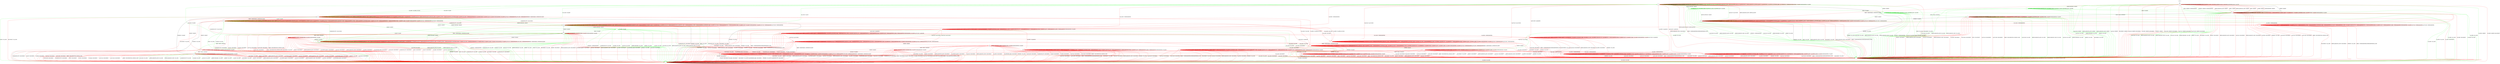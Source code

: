 digraph "" {
	graph ["Incoming time"=0.14563894271850586,
		"Outgoing time"=0.18647289276123047,
		Output="{'States': 36, 'Transitions': 837, 'Filename': '../results/ssh/OpenSSH-DropBear-msat-2.dot'}",
		Reference="{'States': 32, 'Transitions': 683, 'Filename': '../subjects/ssh/OpenSSH.dot'}",
		Solver=msat,
		Updated="{'States': 18, 'Transitions': 222, 'Filename': '../subjects/ssh/DropBear.dot'}",
		"f-measure"=0.15027624309392265,
		precision=0.3063063063063063,
		recall=0.09956076134699854
	];
	a -> a	[key=0,
		label="SERVICE_REQUEST_AUTH / SERVICE_ACCEPT"];
	a -> a	[key=1,
		label="CH_CLOSE / CH_NONE"];
	a -> a	[key=2,
		label="CH_REQUEST_PTY / CH_NONE"];
	a -> a	[key=3,
		label="CH_EOF / CH_NONE"];
	a -> a	[key=4,
		label="CH_DATA / CH_NONE"];
	a -> a	[key=5,
		color=green,
		label="UA_PK_NOK / NO_RESP"];
	a -> a	[key=6,
		color=green,
		label="SERVICE_REQUEST_CONN / SERVICE_ACCEPT"];
	a -> a	[key=7,
		color=green,
		label="UA_PK_OK / NO_RESP"];
	a -> a	[key=8,
		color=red,
		label="KEXINIT / UNIMPLEMENTED"];
	a -> a	[key=9,
		color=red,
		label="CH_WINDOW_ADJUST / CH_NONE"];
	a -> a	[key=10,
		color=red,
		label="DEBUG / NO_RESP"];
	a -> a	[key=11,
		color=red,
		label="CH_EXTENDED_DATA / CH_NONE"];
	a -> a	[key=12,
		color=red,
		label="KEX30 / UNIMPLEMENTED"];
	a -> a	[key=13,
		color=red,
		label="IGNORE / NO_RESP"];
	a -> a	[key=14,
		color=red,
		label="UNIMPLEMENTED / NO_RESP"];
	a -> c	[key=0,
		label="NEWKEYS / NO_CONN"];
	a -> c	[key=1,
		color=green,
		label="KEX30 / NO_CONN"];
	a -> c	[key=2,
		color=red,
		label="DISCONNECT / NO_CONN"];
	a -> c	[key=3,
		color=red,
		label="SERVICE_REQUEST_CONN / DISCONNECT"];
	a -> c	[key=4,
		color=red,
		label="REKEY / UNIMPLEMENTED|UNIMPLEMENTED|NO_CONN"];
	a -> d	[key=0,
		color=green,
		label="CH_OPEN / CH_OPEN_SUCCESS"];
	p	[color=green];
	a -> p	[key=0,
		color=green,
		label="KEXINIT_PROCEED / KEXINIT"];
	q	[color=green];
	a -> q	[key=0,
		color=green,
		label="KEXINIT / KEXINIT"];
	t	[color=red];
	a -> t	[key=0,
		color=red,
		label="UA_PK_OK / UA_SUCCESS"];
	a -> t	[key=1,
		color=red,
		label="UA_PW_OK / UA_SUCCESS"];
	u	[color=red];
	a -> u	[key=0,
		color=red,
		label="UA_PW_NOK / UA_FAILURE"];
	v	[color=red];
	a -> v	[key=0,
		color=red,
		label="UA_NONE / UA_FAILURE"];
	w	[color=red];
	a -> w	[key=0,
		color=red,
		label="UA_PK_NOK / UA_FAILURE"];
	x	[color=red];
	a -> x	[key=0,
		color=red,
		label="CH_OPEN / UNIMPLEMENTED"];
	b -> b	[key=0,
		label="CH_CLOSE / CH_NONE"];
	b -> b	[key=1,
		label="CH_REQUEST_PTY / CH_NONE"];
	b -> b	[key=2,
		label="CH_EOF / CH_NONE"];
	b -> b	[key=3,
		label="CH_DATA / CH_NONE"];
	b -> b	[key=4,
		color=red,
		label="CH_WINDOW_ADJUST / CH_NONE"];
	b -> b	[key=5,
		color=red,
		label="CH_EXTENDED_DATA / CH_NONE"];
	b -> c	[key=0,
		color=green,
		label="UA_PK_NOK / KEXINIT"];
	b -> c	[key=1,
		color=green,
		label="SERVICE_REQUEST_AUTH / KEXINIT"];
	b -> c	[key=2,
		color=green,
		label="SERVICE_REQUEST_CONN / KEXINIT"];
	b -> c	[key=3,
		color=green,
		label="UA_PK_OK / KEXINIT"];
	b -> c	[key=4,
		color=red,
		label="DISCONNECT / KEXINIT"];
	b -> c	[key=5,
		color=red,
		label="UA_PK_OK / KEXINIT+DISCONNECT"];
	b -> c	[key=6,
		color=red,
		label="UA_NONE / KEXINIT+DISCONNECT"];
	b -> c	[key=7,
		color=red,
		label="NEWKEYS / KEXINIT"];
	b -> c	[key=8,
		color=red,
		label="UA_PK_NOK / KEXINIT+DISCONNECT"];
	b -> c	[key=9,
		color=red,
		label="UA_PW_OK / KEXINIT+DISCONNECT"];
	b -> c	[key=10,
		color=red,
		label="UA_PW_NOK / KEXINIT+DISCONNECT"];
	b -> i	[key=0,
		color=green,
		label="CH_OPEN / KEXINIT"];
	b -> i	[key=1,
		color=red,
		label="CH_OPEN / KEXINIT+DISCONNECT"];
	b -> k	[key=0,
		label="KEXINIT / KEXINIT"];
	b -> k	[key=1,
		color=green,
		label="KEX30 / KEXINIT+UNIMPLEMENTED"];
	b -> k	[key=2,
		color=green,
		label="NEWKEYS / KEXINIT+UNIMPLEMENTED"];
	b -> k	[key=3,
		color=red,
		label="SERVICE_REQUEST_AUTH / KEXINIT"];
	b -> k	[key=4,
		color=red,
		label="DEBUG / KEXINIT"];
	b -> k	[key=5,
		color=red,
		label="SERVICE_REQUEST_CONN / KEXINIT"];
	b -> k	[key=6,
		color=red,
		label="KEX30 / KEXINIT"];
	b -> k	[key=7,
		color=red,
		label="IGNORE / KEXINIT"];
	b -> k	[key=8,
		color=red,
		label="UNIMPLEMENTED / KEXINIT"];
	b -> n	[key=0,
		color=red,
		label="REKEY / KEXINIT|KEX31+NEWKEYS|NO_RESP"];
	o	[color=green];
	b -> o	[key=0,
		color=green,
		label="KEXINIT_PROCEED / KEXINIT"];
	c -> c	[key=0,
		label="KEXINIT / NO_CONN"];
	c -> c	[key=1,
		label="SERVICE_REQUEST_AUTH / NO_CONN"];
	c -> c	[key=2,
		label="UA_PK_OK / NO_CONN"];
	c -> c	[key=3,
		label="SERVICE_REQUEST_CONN / NO_CONN"];
	c -> c	[key=4,
		label="NEWKEYS / NO_CONN"];
	c -> c	[key=5,
		label="UA_PK_NOK / NO_CONN"];
	c -> c	[key=6,
		label="CH_CLOSE / CH_NONE"];
	c -> c	[key=7,
		label="CH_REQUEST_PTY / CH_NONE"];
	c -> c	[key=8,
		label="KEX30 / NO_CONN"];
	c -> c	[key=9,
		label="CH_EOF / CH_NONE"];
	c -> c	[key=10,
		label="CH_DATA / CH_NONE"];
	c -> c	[key=11,
		color=green,
		label="KEXINIT_PROCEED / NO_CONN"];
	c -> c	[key=12,
		color=red,
		label="DISCONNECT / NO_CONN"];
	c -> c	[key=13,
		color=red,
		label="CH_WINDOW_ADJUST / CH_NONE"];
	c -> c	[key=14,
		color=red,
		label="DEBUG / NO_CONN"];
	c -> c	[key=15,
		color=red,
		label="UA_NONE / NO_CONN"];
	c -> c	[key=16,
		color=red,
		label="CH_EXTENDED_DATA / CH_NONE"];
	c -> c	[key=17,
		color=red,
		label="IGNORE / NO_CONN"];
	c -> c	[key=18,
		color=red,
		label="UNIMPLEMENTED / NO_CONN"];
	c -> c	[key=19,
		color=red,
		label="UA_PW_OK / NO_CONN"];
	c -> c	[key=20,
		color=red,
		label="UA_PW_NOK / NO_CONN"];
	c -> c	[key=21,
		color=red,
		label="REKEY / NO_CONN|NO_CONN|NO_CONN"];
	c -> i	[key=0,
		label="CH_OPEN / NO_CONN"];
	d -> a	[key=0,
		color=green,
		label="CH_CLOSE / CH_EOF"];
	d -> d	[key=0,
		label="CH_OPEN / CH_MAX"];
	d -> d	[key=1,
		label="CH_DATA / NO_RESP"];
	d -> d	[key=2,
		color=green,
		label="UA_PK_NOK / NO_RESP"];
	d -> d	[key=3,
		color=green,
		label="SERVICE_REQUEST_AUTH / SERVICE_ACCEPT"];
	d -> d	[key=4,
		color=green,
		label="SERVICE_REQUEST_CONN / SERVICE_ACCEPT"];
	d -> d	[key=5,
		color=green,
		label="UA_PK_OK / NO_RESP"];
	d -> d	[key=6,
		color=red,
		label="SERVICE_REQUEST_AUTH / NO_RESP"];
	d -> d	[key=7,
		color=red,
		label="CH_WINDOW_ADJUST / NO_RESP"];
	d -> d	[key=8,
		color=red,
		label="DEBUG / NO_RESP"];
	d -> d	[key=9,
		color=red,
		label="UA_PK_OK / UNIMPLEMENTED"];
	d -> d	[key=10,
		color=red,
		label="SERVICE_REQUEST_CONN / NO_RESP"];
	d -> d	[key=11,
		color=red,
		label="UA_NONE / UNIMPLEMENTED"];
	d -> d	[key=12,
		color=red,
		label="CH_EXTENDED_DATA / NO_RESP"];
	d -> d	[key=13,
		color=red,
		label="UA_PK_NOK / UNIMPLEMENTED"];
	d -> d	[key=14,
		color=red,
		label="KEX30 / NO_RESP"];
	d -> d	[key=15,
		color=red,
		label="IGNORE / NO_RESP"];
	d -> d	[key=16,
		color=red,
		label="CH_EOF / NO_RESP"];
	d -> d	[key=17,
		color=red,
		label="UNIMPLEMENTED / NO_RESP"];
	d -> d	[key=18,
		color=red,
		label="UA_PW_OK / UNIMPLEMENTED"];
	d -> d	[key=19,
		color=red,
		label="UA_PW_NOK / UNIMPLEMENTED"];
	d -> d	[key=20,
		color=red,
		label="REKEY / KEXINIT|KEX31+NEWKEYS|NO_RESP"];
	d -> f	[key=0,
		color=green,
		label="CH_EOF / CH_EOF"];
	d -> i	[key=0,
		label="NEWKEYS / NO_CONN"];
	d -> i	[key=1,
		color=green,
		label="KEX30 / NO_CONN"];
	d -> i	[key=2,
		color=red,
		label="DISCONNECT / NO_CONN"];
	d -> j	[key=0,
		color=green,
		label="KEXINIT / KEXINIT"];
	d -> l	[key=0,
		color=red,
		label="CH_REQUEST_PTY / CH_SUCCESS"];
	d -> m	[key=0,
		color=green,
		label="CH_REQUEST_PTY / CH_SUCCESS"];
	r	[color=green];
	d -> r	[key=0,
		color=green,
		label="KEXINIT_PROCEED / KEXINIT"];
	z	[color=red];
	d -> z	[key=0,
		color=red,
		label="CH_CLOSE / CH_CLOSE"];
	ff	[color=red];
	d -> ff	[key=0,
		color=red,
		label="KEXINIT / KEXINIT"];
	e -> c	[key=0,
		color=green,
		label="UA_PK_NOK / NO_CONN"];
	e -> c	[key=1,
		color=green,
		label="SERVICE_REQUEST_AUTH / NO_CONN"];
	e -> c	[key=2,
		color=green,
		label="SERVICE_REQUEST_CONN / NO_CONN"];
	e -> c	[key=3,
		color=green,
		label="UA_PK_OK / NO_CONN"];
	e -> c	[key=4,
		color=green,
		label="KEXINIT_PROCEED / NO_CONN"];
	e -> c	[key=5,
		color=green,
		label="KEXINIT / NO_CONN"];
	e -> c	[key=6,
		color=red,
		label="DISCONNECT / NO_CONN"];
	e -> c	[key=7,
		color=red,
		label="KEXINIT / DISCONNECT"];
	e -> c	[key=8,
		color=red,
		label="SERVICE_REQUEST_AUTH / DISCONNECT"];
	e -> c	[key=9,
		color=red,
		label="UA_PK_OK / DISCONNECT"];
	e -> c	[key=10,
		color=red,
		label="SERVICE_REQUEST_CONN / DISCONNECT"];
	e -> c	[key=11,
		color=red,
		label="UA_NONE / DISCONNECT"];
	e -> c	[key=12,
		color=red,
		label="UA_PK_NOK / DISCONNECT"];
	e -> c	[key=13,
		color=red,
		label="KEX30 / DISCONNECT"];
	e -> c	[key=14,
		color=red,
		label="UA_PW_OK / DISCONNECT"];
	e -> c	[key=15,
		color=red,
		label="UA_PW_NOK / DISCONNECT"];
	e -> c	[key=16,
		color=red,
		label="REKEY / DISCONNECT|NO_CONN|NO_CONN"];
	e -> e	[key=0,
		label="CH_CLOSE / CH_NONE"];
	e -> e	[key=1,
		label="CH_REQUEST_PTY / CH_NONE"];
	e -> e	[key=2,
		label="CH_EOF / CH_NONE"];
	e -> e	[key=3,
		label="CH_DATA / CH_NONE"];
	e -> e	[key=4,
		color=green,
		label="KEX30 / UNIMPLEMENTED"];
	e -> e	[key=5,
		color=red,
		label="CH_WINDOW_ADJUST / CH_NONE"];
	e -> e	[key=6,
		color=red,
		label="DEBUG / NO_RESP"];
	e -> e	[key=7,
		color=red,
		label="CH_EXTENDED_DATA / CH_NONE"];
	e -> e	[key=8,
		color=red,
		label="IGNORE / NO_RESP"];
	e -> e	[key=9,
		color=red,
		label="UNIMPLEMENTED / NO_RESP"];
	e -> i	[key=0,
		color=green,
		label="CH_OPEN / NO_CONN"];
	e -> i	[key=1,
		color=red,
		label="CH_OPEN / DISCONNECT"];
	e -> n	[key=0,
		label="NEWKEYS / NO_RESP"];
	f -> a	[key=0,
		color=green,
		label="CH_CLOSE / NO_RESP"];
	f -> d	[key=0,
		color=red,
		label="REKEY / KEXINIT|KEX31+NEWKEYS|NO_RESP"];
	f -> f	[key=0,
		label="CH_OPEN / CH_MAX"];
	f -> f	[key=1,
		label="CH_EOF / NO_RESP"];
	f -> f	[key=2,
		color=green,
		label="UA_PK_NOK / NO_RESP"];
	f -> f	[key=3,
		color=green,
		label="SERVICE_REQUEST_AUTH / SERVICE_ACCEPT"];
	f -> f	[key=4,
		color=green,
		label="SERVICE_REQUEST_CONN / SERVICE_ACCEPT"];
	f -> f	[key=5,
		color=green,
		label="UA_PK_OK / NO_RESP"];
	f -> f	[key=6,
		color=red,
		label="SERVICE_REQUEST_AUTH / UNIMPLEMENTED"];
	f -> f	[key=7,
		color=red,
		label="CH_WINDOW_ADJUST / NO_RESP"];
	f -> f	[key=8,
		color=red,
		label="DEBUG / NO_RESP"];
	f -> f	[key=9,
		color=red,
		label="UA_PK_OK / UNIMPLEMENTED"];
	f -> f	[key=10,
		color=red,
		label="SERVICE_REQUEST_CONN / UNIMPLEMENTED"];
	f -> f	[key=11,
		color=red,
		label="UA_NONE / UNIMPLEMENTED"];
	f -> f	[key=12,
		color=red,
		label="CH_EXTENDED_DATA / NO_RESP"];
	f -> f	[key=13,
		color=red,
		label="UA_PK_NOK / UNIMPLEMENTED"];
	f -> f	[key=14,
		color=red,
		label="KEX30 / UNIMPLEMENTED"];
	f -> f	[key=15,
		color=red,
		label="IGNORE / NO_RESP"];
	f -> f	[key=16,
		color=red,
		label="CH_DATA / NO_RESP"];
	f -> f	[key=17,
		color=red,
		label="UNIMPLEMENTED / NO_RESP"];
	f -> f	[key=18,
		color=red,
		label="UA_PW_OK / UNIMPLEMENTED"];
	f -> f	[key=19,
		color=red,
		label="UA_PW_NOK / UNIMPLEMENTED"];
	f -> i	[key=0,
		label="NEWKEYS / NO_CONN"];
	f -> i	[key=1,
		color=green,
		label="KEX30 / NO_CONN"];
	f -> i	[key=2,
		color=green,
		label="CH_DATA / NO_CONN"];
	f -> i	[key=3,
		color=red,
		label="DISCONNECT / NO_CONN"];
	f -> j	[key=0,
		color=green,
		label="KEXINIT / KEXINIT"];
	f -> l	[key=0,
		color=green,
		label="CH_REQUEST_PTY / CH_SUCCESS"];
	f -> m	[key=0,
		color=red,
		label="CH_REQUEST_PTY / CH_SUCCESS"];
	f -> r	[key=0,
		color=green,
		label="KEXINIT_PROCEED / KEXINIT"];
	f -> t	[key=0,
		color=red,
		label="CH_CLOSE / CH_CLOSE"];
	f -> ff	[key=0,
		color=red,
		label="KEXINIT / KEXINIT"];
	g -> c	[key=0,
		color=green,
		label="CH_CLOSE / NO_CONN"];
	g -> c	[key=1,
		color=red,
		label="CH_CLOSE / DISCONNECT"];
	g -> d	[key=0,
		label="NEWKEYS / NO_RESP"];
	g -> g	[key=0,
		label="CH_OPEN / CH_MAX"];
	g -> g	[key=1,
		color=green,
		label="KEX30 / UNIMPLEMENTED"];
	g -> g	[key=2,
		color=red,
		label="DEBUG / NO_RESP"];
	g -> g	[key=3,
		color=red,
		label="IGNORE / NO_RESP"];
	g -> g	[key=4,
		color=red,
		label="UNIMPLEMENTED / NO_RESP"];
	g -> i	[key=0,
		color=green,
		label="UA_PK_NOK / NO_CONN"];
	g -> i	[key=1,
		color=green,
		label="SERVICE_REQUEST_AUTH / NO_CONN"];
	g -> i	[key=2,
		color=green,
		label="SERVICE_REQUEST_CONN / NO_CONN"];
	g -> i	[key=3,
		color=green,
		label="CH_REQUEST_PTY / NO_CONN"];
	g -> i	[key=4,
		color=green,
		label="CH_DATA / NO_CONN"];
	g -> i	[key=5,
		color=green,
		label="UA_PK_OK / NO_CONN"];
	g -> i	[key=6,
		color=green,
		label="KEXINIT_PROCEED / NO_CONN"];
	g -> i	[key=7,
		color=green,
		label="KEXINIT / NO_CONN"];
	g -> i	[key=8,
		color=green,
		label="CH_EOF / NO_CONN"];
	g -> i	[key=9,
		color=red,
		label="DISCONNECT / NO_CONN"];
	g -> i	[key=10,
		color=red,
		label="KEXINIT / DISCONNECT"];
	g -> i	[key=11,
		color=red,
		label="SERVICE_REQUEST_AUTH / DISCONNECT"];
	g -> i	[key=12,
		color=red,
		label="CH_WINDOW_ADJUST / DISCONNECT"];
	g -> i	[key=13,
		color=red,
		label="UA_PK_OK / DISCONNECT"];
	g -> i	[key=14,
		color=red,
		label="SERVICE_REQUEST_CONN / DISCONNECT"];
	g -> i	[key=15,
		color=red,
		label="UA_NONE / DISCONNECT"];
	g -> i	[key=16,
		color=red,
		label="CH_EXTENDED_DATA / DISCONNECT"];
	g -> i	[key=17,
		color=red,
		label="UA_PK_NOK / DISCONNECT"];
	g -> i	[key=18,
		color=red,
		label="CH_REQUEST_PTY / DISCONNECT"];
	g -> i	[key=19,
		color=red,
		label="KEX30 / DISCONNECT"];
	g -> i	[key=20,
		color=red,
		label="CH_EOF / DISCONNECT"];
	g -> i	[key=21,
		color=red,
		label="CH_DATA / DISCONNECT"];
	g -> i	[key=22,
		color=red,
		label="UA_PW_OK / DISCONNECT"];
	g -> i	[key=23,
		color=red,
		label="UA_PW_NOK / DISCONNECT"];
	g -> i	[key=24,
		color=red,
		label="REKEY / DISCONNECT|NO_CONN|NO_CONN"];
	h -> b	[key=0];
	i -> c	[key=0,
		label="CH_CLOSE / NO_CONN"];
	i -> i	[key=0,
		label="KEXINIT / NO_CONN"];
	i -> i	[key=1,
		label="SERVICE_REQUEST_AUTH / NO_CONN"];
	i -> i	[key=2,
		label="UA_PK_OK / NO_CONN"];
	i -> i	[key=3,
		label="SERVICE_REQUEST_CONN / NO_CONN"];
	i -> i	[key=4,
		label="NEWKEYS / NO_CONN"];
	i -> i	[key=5,
		label="UA_PK_NOK / NO_CONN"];
	i -> i	[key=6,
		label="CH_OPEN / CH_MAX"];
	i -> i	[key=7,
		label="CH_REQUEST_PTY / NO_CONN"];
	i -> i	[key=8,
		label="KEX30 / NO_CONN"];
	i -> i	[key=9,
		label="CH_EOF / NO_CONN"];
	i -> i	[key=10,
		label="CH_DATA / NO_CONN"];
	i -> i	[key=11,
		color=green,
		label="KEXINIT_PROCEED / NO_CONN"];
	i -> i	[key=12,
		color=red,
		label="DISCONNECT / NO_CONN"];
	i -> i	[key=13,
		color=red,
		label="CH_WINDOW_ADJUST / NO_CONN"];
	i -> i	[key=14,
		color=red,
		label="DEBUG / NO_CONN"];
	i -> i	[key=15,
		color=red,
		label="UA_NONE / NO_CONN"];
	i -> i	[key=16,
		color=red,
		label="CH_EXTENDED_DATA / NO_CONN"];
	i -> i	[key=17,
		color=red,
		label="IGNORE / NO_CONN"];
	i -> i	[key=18,
		color=red,
		label="UNIMPLEMENTED / NO_CONN"];
	i -> i	[key=19,
		color=red,
		label="UA_PW_OK / NO_CONN"];
	i -> i	[key=20,
		color=red,
		label="UA_PW_NOK / NO_CONN"];
	i -> i	[key=21,
		color=red,
		label="REKEY / NO_CONN|NO_CONN|NO_CONN"];
	j -> c	[key=0,
		color=green,
		label="CH_CLOSE / NO_CONN"];
	j -> c	[key=1,
		color=red,
		label="CH_CLOSE / DISCONNECT"];
	j -> g	[key=0,
		color=green,
		label="KEX30 / KEX31+NEWKEYS"];
	j -> i	[key=0,
		color=green,
		label="UA_PK_NOK / NO_CONN"];
	j -> i	[key=1,
		color=green,
		label="SERVICE_REQUEST_AUTH / NO_CONN"];
	j -> i	[key=2,
		color=green,
		label="SERVICE_REQUEST_CONN / NO_CONN"];
	j -> i	[key=3,
		color=green,
		label="NEWKEYS / UNIMPLEMENTED"];
	j -> i	[key=4,
		color=green,
		label="CH_REQUEST_PTY / NO_CONN"];
	j -> i	[key=5,
		color=green,
		label="CH_DATA / NO_CONN"];
	j -> i	[key=6,
		color=green,
		label="UA_PK_OK / NO_CONN"];
	j -> i	[key=7,
		color=green,
		label="KEXINIT_PROCEED / NO_CONN"];
	j -> i	[key=8,
		color=green,
		label="KEXINIT / NO_CONN"];
	j -> i	[key=9,
		color=green,
		label="CH_EOF / NO_CONN"];
	j -> i	[key=10,
		color=red,
		label="DISCONNECT / NO_CONN"];
	j -> i	[key=11,
		color=red,
		label="KEXINIT / DISCONNECT"];
	j -> i	[key=12,
		color=red,
		label="SERVICE_REQUEST_AUTH / DISCONNECT"];
	j -> i	[key=13,
		color=red,
		label="CH_WINDOW_ADJUST / DISCONNECT"];
	j -> i	[key=14,
		color=red,
		label="UA_PK_OK / DISCONNECT"];
	j -> i	[key=15,
		color=red,
		label="SERVICE_REQUEST_CONN / DISCONNECT"];
	j -> i	[key=16,
		color=red,
		label="UA_NONE / DISCONNECT"];
	j -> i	[key=17,
		color=red,
		label="CH_EXTENDED_DATA / DISCONNECT"];
	j -> i	[key=18,
		color=red,
		label="NEWKEYS / NO_CONN"];
	j -> i	[key=19,
		color=red,
		label="UA_PK_NOK / DISCONNECT"];
	j -> i	[key=20,
		color=red,
		label="CH_REQUEST_PTY / DISCONNECT"];
	j -> i	[key=21,
		color=red,
		label="CH_EOF / DISCONNECT"];
	j -> i	[key=22,
		color=red,
		label="CH_DATA / DISCONNECT"];
	j -> i	[key=23,
		color=red,
		label="UA_PW_OK / DISCONNECT"];
	j -> i	[key=24,
		color=red,
		label="UA_PW_NOK / DISCONNECT"];
	j -> i	[key=25,
		color=red,
		label="REKEY / DISCONNECT|NO_CONN|NO_CONN"];
	j -> j	[key=0,
		label="CH_OPEN / CH_MAX"];
	j -> j	[key=1,
		color=red,
		label="DEBUG / NO_RESP"];
	j -> j	[key=2,
		color=red,
		label="IGNORE / NO_RESP"];
	j -> j	[key=3,
		color=red,
		label="UNIMPLEMENTED / NO_RESP"];
	jj	[color=red];
	j -> jj	[key=0,
		color=red,
		label="KEX30 / KEX31+NEWKEYS"];
	k -> c	[key=0,
		color=green,
		label="UA_PK_NOK / NO_CONN"];
	k -> c	[key=1,
		color=green,
		label="SERVICE_REQUEST_AUTH / NO_CONN"];
	k -> c	[key=2,
		color=green,
		label="SERVICE_REQUEST_CONN / NO_CONN"];
	k -> c	[key=3,
		color=green,
		label="UA_PK_OK / NO_CONN"];
	k -> c	[key=4,
		color=green,
		label="KEXINIT_PROCEED / NO_CONN"];
	k -> c	[key=5,
		color=green,
		label="KEXINIT / NO_CONN"];
	k -> c	[key=6,
		color=red,
		label="DISCONNECT / NO_CONN"];
	k -> c	[key=7,
		color=red,
		label="KEXINIT / DISCONNECT"];
	k -> c	[key=8,
		color=red,
		label="SERVICE_REQUEST_AUTH / DISCONNECT"];
	k -> c	[key=9,
		color=red,
		label="UA_PK_OK / DISCONNECT"];
	k -> c	[key=10,
		color=red,
		label="SERVICE_REQUEST_CONN / DISCONNECT"];
	k -> c	[key=11,
		color=red,
		label="UA_NONE / DISCONNECT"];
	k -> c	[key=12,
		color=red,
		label="NEWKEYS / NO_CONN"];
	k -> c	[key=13,
		color=red,
		label="UA_PK_NOK / DISCONNECT"];
	k -> c	[key=14,
		color=red,
		label="UA_PW_OK / DISCONNECT"];
	k -> c	[key=15,
		color=red,
		label="UA_PW_NOK / DISCONNECT"];
	k -> c	[key=16,
		color=red,
		label="REKEY / DISCONNECT|NO_CONN|NO_CONN"];
	k -> e	[key=0,
		label="KEX30 / KEX31+NEWKEYS"];
	k -> i	[key=0,
		color=green,
		label="CH_OPEN / NO_CONN"];
	k -> i	[key=1,
		color=red,
		label="CH_OPEN / DISCONNECT"];
	k -> k	[key=0,
		label="CH_CLOSE / CH_NONE"];
	k -> k	[key=1,
		label="CH_REQUEST_PTY / CH_NONE"];
	k -> k	[key=2,
		label="CH_EOF / CH_NONE"];
	k -> k	[key=3,
		label="CH_DATA / CH_NONE"];
	k -> k	[key=4,
		color=green,
		label="NEWKEYS / UNIMPLEMENTED"];
	k -> k	[key=5,
		color=red,
		label="CH_WINDOW_ADJUST / CH_NONE"];
	k -> k	[key=6,
		color=red,
		label="DEBUG / NO_RESP"];
	k -> k	[key=7,
		color=red,
		label="CH_EXTENDED_DATA / CH_NONE"];
	k -> k	[key=8,
		color=red,
		label="IGNORE / NO_RESP"];
	k -> k	[key=9,
		color=red,
		label="UNIMPLEMENTED / NO_RESP"];
	l -> a	[key=0,
		color=green,
		label="CH_CLOSE / NO_RESP"];
	l -> i	[key=0,
		label="NEWKEYS / NO_CONN"];
	l -> i	[key=1,
		color=green,
		label="KEX30 / NO_CONN"];
	l -> i	[key=2,
		color=green,
		label="CH_REQUEST_PTY / NO_CONN"];
	l -> i	[key=3,
		color=green,
		label="CH_DATA / NO_CONN"];
	l -> i	[key=4,
		color=red,
		label="DISCONNECT / NO_CONN"];
	l -> i	[key=5,
		color=red,
		label="CH_REQUEST_PTY / DISCONNECT"];
	l -> j	[key=0,
		label="KEXINIT / KEXINIT"];
	l -> l	[key=0,
		label="CH_OPEN / CH_MAX"];
	l -> l	[key=1,
		label="CH_EOF / NO_RESP"];
	l -> l	[key=2,
		color=green,
		label="UA_PK_NOK / NO_RESP"];
	l -> l	[key=3,
		color=green,
		label="SERVICE_REQUEST_AUTH / SERVICE_ACCEPT"];
	l -> l	[key=4,
		color=green,
		label="SERVICE_REQUEST_CONN / SERVICE_ACCEPT"];
	l -> l	[key=5,
		color=green,
		label="UA_PK_OK / NO_RESP"];
	l -> l	[key=6,
		color=red,
		label="SERVICE_REQUEST_AUTH / NO_RESP"];
	l -> l	[key=7,
		color=red,
		label="CH_WINDOW_ADJUST / NO_RESP"];
	l -> l	[key=8,
		color=red,
		label="DEBUG / NO_RESP"];
	l -> l	[key=9,
		color=red,
		label="UA_PK_OK / UNIMPLEMENTED"];
	l -> l	[key=10,
		color=red,
		label="SERVICE_REQUEST_CONN / NO_RESP"];
	l -> l	[key=11,
		color=red,
		label="UA_NONE / UNIMPLEMENTED"];
	l -> l	[key=12,
		color=red,
		label="CH_EXTENDED_DATA / NO_RESP"];
	l -> l	[key=13,
		color=red,
		label="UA_PK_NOK / UNIMPLEMENTED"];
	l -> l	[key=14,
		color=red,
		label="KEX30 / NO_RESP"];
	l -> l	[key=15,
		color=red,
		label="IGNORE / NO_RESP"];
	l -> l	[key=16,
		color=red,
		label="CH_DATA / NO_RESP"];
	l -> l	[key=17,
		color=red,
		label="UNIMPLEMENTED / NO_RESP"];
	l -> l	[key=18,
		color=red,
		label="UA_PW_OK / UNIMPLEMENTED"];
	l -> l	[key=19,
		color=red,
		label="UA_PW_NOK / UNIMPLEMENTED"];
	l -> l	[key=20,
		color=red,
		label="REKEY / KEXINIT|KEX31+NEWKEYS|NO_RESP"];
	l -> r	[key=0,
		color=green,
		label="KEXINIT_PROCEED / KEXINIT"];
	l -> z	[key=0,
		color=red,
		label="CH_CLOSE / CH_CLOSE"];
	m -> a	[key=0,
		color=green,
		label="CH_CLOSE / CH_EOF"];
	m -> i	[key=0,
		label="NEWKEYS / NO_CONN"];
	m -> i	[key=1,
		color=green,
		label="KEX30 / NO_CONN"];
	m -> i	[key=2,
		color=green,
		label="CH_REQUEST_PTY / NO_CONN"];
	m -> i	[key=3,
		color=red,
		label="DISCONNECT / NO_CONN"];
	m -> i	[key=4,
		color=red,
		label="CH_REQUEST_PTY / DISCONNECT"];
	m -> j	[key=0,
		label="KEXINIT / KEXINIT"];
	m -> l	[key=0,
		color=green,
		label="CH_EOF / CH_EOF"];
	m -> l	[key=1,
		color=red,
		label="REKEY / KEXINIT|KEX31+NEWKEYS|NO_RESP"];
	m -> m	[key=0,
		label="CH_OPEN / CH_MAX"];
	m -> m	[key=1,
		label="CH_DATA / NO_RESP"];
	m -> m	[key=2,
		color=green,
		label="UA_PK_NOK / NO_RESP"];
	m -> m	[key=3,
		color=green,
		label="SERVICE_REQUEST_AUTH / SERVICE_ACCEPT"];
	m -> m	[key=4,
		color=green,
		label="SERVICE_REQUEST_CONN / SERVICE_ACCEPT"];
	m -> m	[key=5,
		color=green,
		label="UA_PK_OK / NO_RESP"];
	m -> m	[key=6,
		color=red,
		label="SERVICE_REQUEST_AUTH / UNIMPLEMENTED"];
	m -> m	[key=7,
		color=red,
		label="CH_WINDOW_ADJUST / NO_RESP"];
	m -> m	[key=8,
		color=red,
		label="DEBUG / NO_RESP"];
	m -> m	[key=9,
		color=red,
		label="UA_PK_OK / UNIMPLEMENTED"];
	m -> m	[key=10,
		color=red,
		label="SERVICE_REQUEST_CONN / UNIMPLEMENTED"];
	m -> m	[key=11,
		color=red,
		label="UA_NONE / UNIMPLEMENTED"];
	m -> m	[key=12,
		color=red,
		label="CH_EXTENDED_DATA / NO_RESP"];
	m -> m	[key=13,
		color=red,
		label="UA_PK_NOK / UNIMPLEMENTED"];
	m -> m	[key=14,
		color=red,
		label="KEX30 / UNIMPLEMENTED"];
	m -> m	[key=15,
		color=red,
		label="IGNORE / NO_RESP"];
	m -> m	[key=16,
		color=red,
		label="CH_EOF / NO_RESP"];
	m -> m	[key=17,
		color=red,
		label="UNIMPLEMENTED / NO_RESP"];
	m -> m	[key=18,
		color=red,
		label="UA_PW_OK / UNIMPLEMENTED"];
	m -> m	[key=19,
		color=red,
		label="UA_PW_NOK / UNIMPLEMENTED"];
	m -> r	[key=0,
		color=green,
		label="KEXINIT_PROCEED / KEXINIT"];
	m -> t	[key=0,
		color=red,
		label="CH_CLOSE / CH_CLOSE"];
	n -> a	[key=0,
		color=green,
		label="UA_PK_OK / UA_SUCCESS"];
	n -> a	[key=1,
		color=red,
		label="SERVICE_REQUEST_AUTH / SERVICE_ACCEPT"];
	n -> c	[key=0,
		label="NEWKEYS / NO_CONN"];
	n -> c	[key=1,
		color=green,
		label="KEX30 / NO_CONN"];
	n -> c	[key=2,
		color=green,
		label="SERVICE_REQUEST_CONN / NO_CONN"];
	n -> c	[key=3,
		color=red,
		label="DISCONNECT / NO_CONN"];
	n -> c	[key=4,
		color=red,
		label="SERVICE_REQUEST_CONN / DISCONNECT"];
	n -> c	[key=5,
		color=red,
		label="REKEY / UNIMPLEMENTED|UNIMPLEMENTED|NO_CONN"];
	n -> i	[key=0,
		color=green,
		label="CH_OPEN / NO_CONN"];
	n -> n	[key=0,
		label="CH_CLOSE / CH_NONE"];
	n -> n	[key=1,
		label="CH_REQUEST_PTY / CH_NONE"];
	n -> n	[key=2,
		label="CH_EOF / CH_NONE"];
	n -> n	[key=3,
		label="CH_DATA / CH_NONE"];
	n -> n	[key=4,
		color=green,
		label="UA_PK_NOK / UA_FAILURE"];
	n -> n	[key=5,
		color=green,
		label="SERVICE_REQUEST_AUTH / SERVICE_ACCEPT"];
	n -> n	[key=6,
		color=red,
		label="KEXINIT / UNIMPLEMENTED"];
	n -> n	[key=7,
		color=red,
		label="CH_WINDOW_ADJUST / CH_NONE"];
	n -> n	[key=8,
		color=red,
		label="DEBUG / NO_RESP"];
	n -> n	[key=9,
		color=red,
		label="UA_PK_OK / UNIMPLEMENTED"];
	n -> n	[key=10,
		color=red,
		label="UA_NONE / UNIMPLEMENTED"];
	n -> n	[key=11,
		color=red,
		label="CH_EXTENDED_DATA / CH_NONE"];
	n -> n	[key=12,
		color=red,
		label="UA_PK_NOK / UNIMPLEMENTED"];
	n -> n	[key=13,
		color=red,
		label="KEX30 / UNIMPLEMENTED"];
	n -> n	[key=14,
		color=red,
		label="IGNORE / NO_RESP"];
	n -> n	[key=15,
		color=red,
		label="UNIMPLEMENTED / NO_RESP"];
	n -> n	[key=16,
		color=red,
		label="UA_PW_OK / UNIMPLEMENTED"];
	n -> n	[key=17,
		color=red,
		label="UA_PW_NOK / UNIMPLEMENTED"];
	n -> p	[key=0,
		color=green,
		label="KEXINIT_PROCEED / KEXINIT"];
	n -> q	[key=0,
		color=green,
		label="KEXINIT / KEXINIT"];
	s	[color=red];
	n -> s	[key=0,
		color=red,
		label="CH_OPEN / UNIMPLEMENTED"];
	o -> c	[key=0,
		color=green,
		label="UA_PK_NOK / NO_CONN"];
	o -> c	[key=1,
		color=green,
		label="SERVICE_REQUEST_AUTH / NO_CONN"];
	o -> c	[key=2,
		color=green,
		label="SERVICE_REQUEST_CONN / NO_CONN"];
	o -> c	[key=3,
		color=green,
		label="UA_PK_OK / NO_CONN"];
	o -> c	[key=4,
		color=green,
		label="KEXINIT_PROCEED / NO_CONN"];
	o -> c	[key=5,
		color=green,
		label="KEXINIT / NO_CONN"];
	o -> i	[key=0,
		color=green,
		label="CH_OPEN / NO_CONN"];
	o -> k	[key=0,
		color=green,
		label="KEX30 / NO_RESP"];
	o -> o	[key=0,
		color=green,
		label="NEWKEYS / UNIMPLEMENTED"];
	o -> o	[key=1,
		color=green,
		label="CH_REQUEST_PTY / CH_NONE"];
	o -> o	[key=2,
		color=green,
		label="CH_DATA / CH_NONE"];
	o -> o	[key=3,
		color=green,
		label="CH_CLOSE / CH_NONE"];
	o -> o	[key=4,
		color=green,
		label="CH_EOF / CH_NONE"];
	p -> c	[key=0,
		color=green,
		label="UA_PK_NOK / NO_CONN"];
	p -> c	[key=1,
		color=green,
		label="SERVICE_REQUEST_AUTH / NO_CONN"];
	p -> c	[key=2,
		color=green,
		label="SERVICE_REQUEST_CONN / NO_CONN"];
	p -> c	[key=3,
		color=green,
		label="NEWKEYS / UNIMPLEMENTED"];
	p -> c	[key=4,
		color=green,
		label="UA_PK_OK / NO_CONN"];
	p -> c	[key=5,
		color=green,
		label="KEXINIT_PROCEED / NO_CONN"];
	p -> c	[key=6,
		color=green,
		label="KEXINIT / NO_CONN"];
	p -> i	[key=0,
		color=green,
		label="CH_OPEN / NO_CONN"];
	p -> p	[key=0,
		color=green,
		label="CH_REQUEST_PTY / CH_NONE"];
	p -> p	[key=1,
		color=green,
		label="CH_DATA / CH_NONE"];
	p -> p	[key=2,
		color=green,
		label="CH_CLOSE / CH_NONE"];
	p -> p	[key=3,
		color=green,
		label="CH_EOF / CH_NONE"];
	p -> q	[key=0,
		color=green,
		label="KEX30 / NO_RESP"];
	q -> c	[key=0,
		color=green,
		label="UA_PK_NOK / NO_CONN"];
	q -> c	[key=1,
		color=green,
		label="SERVICE_REQUEST_AUTH / NO_CONN"];
	q -> c	[key=2,
		color=green,
		label="SERVICE_REQUEST_CONN / NO_CONN"];
	q -> c	[key=3,
		color=green,
		label="NEWKEYS / UNIMPLEMENTED"];
	q -> c	[key=4,
		color=green,
		label="UA_PK_OK / NO_CONN"];
	q -> c	[key=5,
		color=green,
		label="KEXINIT_PROCEED / NO_CONN"];
	q -> c	[key=6,
		color=green,
		label="KEXINIT / NO_CONN"];
	q -> e	[key=0,
		color=green,
		label="KEX30 / KEX31+NEWKEYS"];
	q -> i	[key=0,
		color=green,
		label="CH_OPEN / NO_CONN"];
	q -> q	[key=0,
		color=green,
		label="CH_REQUEST_PTY / CH_NONE"];
	q -> q	[key=1,
		color=green,
		label="CH_DATA / CH_NONE"];
	q -> q	[key=2,
		color=green,
		label="CH_CLOSE / CH_NONE"];
	q -> q	[key=3,
		color=green,
		label="CH_EOF / CH_NONE"];
	r -> c	[key=0,
		color=green,
		label="CH_CLOSE / NO_CONN"];
	r -> i	[key=0,
		color=green,
		label="UA_PK_NOK / NO_CONN"];
	r -> i	[key=1,
		color=green,
		label="SERVICE_REQUEST_AUTH / NO_CONN"];
	r -> i	[key=2,
		color=green,
		label="SERVICE_REQUEST_CONN / NO_CONN"];
	r -> i	[key=3,
		color=green,
		label="NEWKEYS / UNIMPLEMENTED"];
	r -> i	[key=4,
		color=green,
		label="CH_REQUEST_PTY / NO_CONN"];
	r -> i	[key=5,
		color=green,
		label="CH_DATA / NO_CONN"];
	r -> i	[key=6,
		color=green,
		label="UA_PK_OK / NO_CONN"];
	r -> i	[key=7,
		color=green,
		label="KEXINIT_PROCEED / NO_CONN"];
	r -> i	[key=8,
		color=green,
		label="KEXINIT / NO_CONN"];
	r -> i	[key=9,
		color=green,
		label="CH_EOF / NO_CONN"];
	r -> j	[key=0,
		color=green,
		label="KEX30 / NO_RESP"];
	r -> r	[key=0,
		color=green,
		label="CH_OPEN / CH_MAX"];
	s -> i	[key=0,
		color=red,
		label="DISCONNECT / NO_CONN"];
	s -> i	[key=1,
		color=red,
		label="SERVICE_REQUEST_CONN / DISCONNECT"];
	s -> i	[key=2,
		color=red,
		label="NEWKEYS / NO_CONN"];
	s -> i	[key=3,
		color=red,
		label="REKEY / UNIMPLEMENTED|UNIMPLEMENTED|NO_CONN"];
	s -> n	[key=0,
		color=red,
		label="CH_CLOSE / UNIMPLEMENTED"];
	s -> s	[key=0,
		color=red,
		label="KEXINIT / UNIMPLEMENTED"];
	s -> s	[key=1,
		color=red,
		label="CH_WINDOW_ADJUST / UNIMPLEMENTED"];
	s -> s	[key=2,
		color=red,
		label="DEBUG / NO_RESP"];
	s -> s	[key=3,
		color=red,
		label="UA_PK_OK / UNIMPLEMENTED"];
	s -> s	[key=4,
		color=red,
		label="UA_NONE / UNIMPLEMENTED"];
	s -> s	[key=5,
		color=red,
		label="CH_EXTENDED_DATA / UNIMPLEMENTED"];
	s -> s	[key=6,
		color=red,
		label="UA_PK_NOK / UNIMPLEMENTED"];
	s -> s	[key=7,
		color=red,
		label="CH_OPEN / CH_MAX"];
	s -> s	[key=8,
		color=red,
		label="CH_REQUEST_PTY / UNIMPLEMENTED"];
	s -> s	[key=9,
		color=red,
		label="KEX30 / UNIMPLEMENTED"];
	s -> s	[key=10,
		color=red,
		label="IGNORE / NO_RESP"];
	s -> s	[key=11,
		color=red,
		label="CH_EOF / UNIMPLEMENTED"];
	s -> s	[key=12,
		color=red,
		label="CH_DATA / UNIMPLEMENTED"];
	s -> s	[key=13,
		color=red,
		label="UNIMPLEMENTED / NO_RESP"];
	s -> s	[key=14,
		color=red,
		label="UA_PW_OK / UNIMPLEMENTED"];
	s -> s	[key=15,
		color=red,
		label="UA_PW_NOK / UNIMPLEMENTED"];
	s -> x	[key=0,
		color=red,
		label="SERVICE_REQUEST_AUTH / SERVICE_ACCEPT"];
	t -> c	[key=0,
		color=red,
		label="DISCONNECT / NO_CONN"];
	t -> c	[key=1,
		color=red,
		label="NEWKEYS / NO_CONN"];
	t -> f	[key=0,
		color=red,
		label="CH_OPEN / CH_OPEN_SUCCESS"];
	t -> t	[key=0,
		color=red,
		label="SERVICE_REQUEST_AUTH / UNIMPLEMENTED"];
	t -> t	[key=1,
		color=red,
		label="CH_WINDOW_ADJUST / CH_NONE"];
	t -> t	[key=2,
		color=red,
		label="DEBUG / NO_RESP"];
	t -> t	[key=3,
		color=red,
		label="UA_PK_OK / UNIMPLEMENTED"];
	t -> t	[key=4,
		color=red,
		label="SERVICE_REQUEST_CONN / UNIMPLEMENTED"];
	t -> t	[key=5,
		color=red,
		label="UA_NONE / UNIMPLEMENTED"];
	t -> t	[key=6,
		color=red,
		label="CH_EXTENDED_DATA / CH_NONE"];
	t -> t	[key=7,
		color=red,
		label="UA_PK_NOK / UNIMPLEMENTED"];
	t -> t	[key=8,
		color=red,
		label="CH_CLOSE / CH_NONE"];
	t -> t	[key=9,
		color=red,
		label="CH_REQUEST_PTY / CH_NONE"];
	t -> t	[key=10,
		color=red,
		label="KEX30 / UNIMPLEMENTED"];
	t -> t	[key=11,
		color=red,
		label="IGNORE / NO_RESP"];
	t -> t	[key=12,
		color=red,
		label="CH_EOF / CH_NONE"];
	t -> t	[key=13,
		color=red,
		label="CH_DATA / CH_NONE"];
	t -> t	[key=14,
		color=red,
		label="UNIMPLEMENTED / NO_RESP"];
	t -> t	[key=15,
		color=red,
		label="UA_PW_OK / UNIMPLEMENTED"];
	t -> t	[key=16,
		color=red,
		label="UA_PW_NOK / UNIMPLEMENTED"];
	y	[color=red];
	t -> y	[key=0,
		color=red,
		label="KEXINIT / KEXINIT"];
	t -> z	[key=0,
		color=red,
		label="REKEY / KEXINIT|KEX31+NEWKEYS|NO_RESP"];
	u -> c	[key=0,
		color=red,
		label="DISCONNECT / NO_CONN"];
	u -> c	[key=1,
		color=red,
		label="UA_PK_OK / DISCONNECT"];
	u -> c	[key=2,
		color=red,
		label="SERVICE_REQUEST_CONN / DISCONNECT"];
	u -> c	[key=3,
		color=red,
		label="UA_NONE / DISCONNECT"];
	u -> c	[key=4,
		color=red,
		label="NEWKEYS / NO_CONN"];
	u -> c	[key=5,
		color=red,
		label="UA_PK_NOK / DISCONNECT"];
	u -> c	[key=6,
		color=red,
		label="REKEY / UNIMPLEMENTED|UNIMPLEMENTED|NO_CONN"];
	u -> t	[key=0,
		color=red,
		label="UA_PW_OK / UA_SUCCESS"];
	u -> u	[key=0,
		color=red,
		label="KEXINIT / UNIMPLEMENTED"];
	u -> u	[key=1,
		color=red,
		label="SERVICE_REQUEST_AUTH / SERVICE_ACCEPT"];
	u -> u	[key=2,
		color=red,
		label="CH_WINDOW_ADJUST / CH_NONE"];
	u -> u	[key=3,
		color=red,
		label="DEBUG / NO_RESP"];
	u -> u	[key=4,
		color=red,
		label="CH_EXTENDED_DATA / CH_NONE"];
	u -> u	[key=5,
		color=red,
		label="CH_CLOSE / CH_NONE"];
	u -> u	[key=6,
		color=red,
		label="CH_REQUEST_PTY / CH_NONE"];
	u -> u	[key=7,
		color=red,
		label="KEX30 / UNIMPLEMENTED"];
	u -> u	[key=8,
		color=red,
		label="IGNORE / NO_RESP"];
	u -> u	[key=9,
		color=red,
		label="CH_EOF / CH_NONE"];
	u -> u	[key=10,
		color=red,
		label="CH_DATA / CH_NONE"];
	u -> u	[key=11,
		color=red,
		label="UNIMPLEMENTED / NO_RESP"];
	u -> u	[key=12,
		color=red,
		label="UA_PW_NOK / UA_FAILURE"];
	aa	[color=red];
	u -> aa	[key=0,
		color=red,
		label="CH_OPEN / UNIMPLEMENTED"];
	v -> c	[key=0,
		color=red,
		label="DISCONNECT / NO_CONN"];
	v -> c	[key=1,
		color=red,
		label="UA_PK_OK / DISCONNECT"];
	v -> c	[key=2,
		color=red,
		label="SERVICE_REQUEST_CONN / DISCONNECT"];
	v -> c	[key=3,
		color=red,
		label="NEWKEYS / NO_CONN"];
	v -> c	[key=4,
		color=red,
		label="UA_PK_NOK / DISCONNECT"];
	v -> c	[key=5,
		color=red,
		label="UA_PW_OK / DISCONNECT"];
	v -> c	[key=6,
		color=red,
		label="UA_PW_NOK / DISCONNECT"];
	v -> c	[key=7,
		color=red,
		label="REKEY / UNIMPLEMENTED|UNIMPLEMENTED|NO_CONN"];
	v -> v	[key=0,
		color=red,
		label="KEXINIT / UNIMPLEMENTED"];
	v -> v	[key=1,
		color=red,
		label="SERVICE_REQUEST_AUTH / SERVICE_ACCEPT"];
	v -> v	[key=2,
		color=red,
		label="CH_WINDOW_ADJUST / CH_NONE"];
	v -> v	[key=3,
		color=red,
		label="DEBUG / NO_RESP"];
	v -> v	[key=4,
		color=red,
		label="UA_NONE / UA_FAILURE"];
	v -> v	[key=5,
		color=red,
		label="CH_EXTENDED_DATA / CH_NONE"];
	v -> v	[key=6,
		color=red,
		label="CH_CLOSE / CH_NONE"];
	v -> v	[key=7,
		color=red,
		label="CH_REQUEST_PTY / CH_NONE"];
	v -> v	[key=8,
		color=red,
		label="KEX30 / UNIMPLEMENTED"];
	v -> v	[key=9,
		color=red,
		label="IGNORE / NO_RESP"];
	v -> v	[key=10,
		color=red,
		label="CH_EOF / CH_NONE"];
	v -> v	[key=11,
		color=red,
		label="CH_DATA / CH_NONE"];
	v -> v	[key=12,
		color=red,
		label="UNIMPLEMENTED / NO_RESP"];
	bb	[color=red];
	v -> bb	[key=0,
		color=red,
		label="CH_OPEN / UNIMPLEMENTED"];
	w -> c	[key=0,
		color=red,
		label="DISCONNECT / NO_CONN"];
	w -> c	[key=1,
		color=red,
		label="UA_PK_OK / DISCONNECT"];
	w -> c	[key=2,
		color=red,
		label="SERVICE_REQUEST_CONN / DISCONNECT"];
	w -> c	[key=3,
		color=red,
		label="UA_NONE / DISCONNECT"];
	w -> c	[key=4,
		color=red,
		label="NEWKEYS / NO_CONN"];
	w -> c	[key=5,
		color=red,
		label="UA_PW_OK / DISCONNECT"];
	w -> c	[key=6,
		color=red,
		label="UA_PW_NOK / DISCONNECT"];
	w -> c	[key=7,
		color=red,
		label="REKEY / UNIMPLEMENTED|UNIMPLEMENTED|NO_CONN"];
	w -> w	[key=0,
		color=red,
		label="KEXINIT / UNIMPLEMENTED"];
	w -> w	[key=1,
		color=red,
		label="SERVICE_REQUEST_AUTH / SERVICE_ACCEPT"];
	w -> w	[key=2,
		color=red,
		label="CH_WINDOW_ADJUST / CH_NONE"];
	w -> w	[key=3,
		color=red,
		label="DEBUG / NO_RESP"];
	w -> w	[key=4,
		color=red,
		label="CH_EXTENDED_DATA / CH_NONE"];
	w -> w	[key=5,
		color=red,
		label="UA_PK_NOK / UA_FAILURE"];
	w -> w	[key=6,
		color=red,
		label="CH_CLOSE / CH_NONE"];
	w -> w	[key=7,
		color=red,
		label="CH_REQUEST_PTY / CH_NONE"];
	w -> w	[key=8,
		color=red,
		label="KEX30 / UNIMPLEMENTED"];
	w -> w	[key=9,
		color=red,
		label="IGNORE / NO_RESP"];
	w -> w	[key=10,
		color=red,
		label="CH_EOF / CH_NONE"];
	w -> w	[key=11,
		color=red,
		label="CH_DATA / CH_NONE"];
	w -> w	[key=12,
		color=red,
		label="UNIMPLEMENTED / NO_RESP"];
	cc	[color=red];
	w -> cc	[key=0,
		color=red,
		label="CH_OPEN / UNIMPLEMENTED"];
	x -> a	[key=0,
		color=red,
		label="CH_CLOSE / UNIMPLEMENTED"];
	x -> i	[key=0,
		color=red,
		label="DISCONNECT / NO_CONN"];
	x -> i	[key=1,
		color=red,
		label="SERVICE_REQUEST_CONN / DISCONNECT"];
	x -> i	[key=2,
		color=red,
		label="NEWKEYS / NO_CONN"];
	x -> i	[key=3,
		color=red,
		label="REKEY / UNIMPLEMENTED|UNIMPLEMENTED|NO_CONN"];
	x -> x	[key=0,
		color=red,
		label="KEXINIT / UNIMPLEMENTED"];
	x -> x	[key=1,
		color=red,
		label="SERVICE_REQUEST_AUTH / SERVICE_ACCEPT"];
	x -> x	[key=2,
		color=red,
		label="CH_WINDOW_ADJUST / UNIMPLEMENTED"];
	x -> x	[key=3,
		color=red,
		label="DEBUG / NO_RESP"];
	x -> x	[key=4,
		color=red,
		label="CH_EXTENDED_DATA / UNIMPLEMENTED"];
	x -> x	[key=5,
		color=red,
		label="CH_OPEN / CH_MAX"];
	x -> x	[key=6,
		color=red,
		label="CH_REQUEST_PTY / UNIMPLEMENTED"];
	x -> x	[key=7,
		color=red,
		label="KEX30 / UNIMPLEMENTED"];
	x -> x	[key=8,
		color=red,
		label="IGNORE / NO_RESP"];
	x -> x	[key=9,
		color=red,
		label="CH_EOF / UNIMPLEMENTED"];
	x -> x	[key=10,
		color=red,
		label="CH_DATA / UNIMPLEMENTED"];
	x -> x	[key=11,
		color=red,
		label="UNIMPLEMENTED / NO_RESP"];
	x -> aa	[key=0,
		color=red,
		label="UA_PW_NOK / UA_FAILURE"];
	x -> bb	[key=0,
		color=red,
		label="UA_NONE / UA_FAILURE"];
	x -> cc	[key=0,
		color=red,
		label="UA_PK_NOK / UA_FAILURE"];
	dd	[color=red];
	x -> dd	[key=0,
		color=red,
		label="UA_PK_OK / UA_SUCCESS"];
	x -> dd	[key=1,
		color=red,
		label="UA_PW_OK / UA_SUCCESS"];
	y -> c	[key=0,
		color=red,
		label="DISCONNECT / NO_CONN"];
	y -> c	[key=1,
		color=red,
		label="KEXINIT / DISCONNECT"];
	y -> c	[key=2,
		color=red,
		label="SERVICE_REQUEST_AUTH / DISCONNECT"];
	y -> c	[key=3,
		color=red,
		label="UA_PK_OK / DISCONNECT"];
	y -> c	[key=4,
		color=red,
		label="SERVICE_REQUEST_CONN / DISCONNECT"];
	y -> c	[key=5,
		color=red,
		label="UA_NONE / DISCONNECT"];
	y -> c	[key=6,
		color=red,
		label="NEWKEYS / NO_CONN"];
	y -> c	[key=7,
		color=red,
		label="UA_PK_NOK / DISCONNECT"];
	y -> c	[key=8,
		color=red,
		label="UA_PW_OK / DISCONNECT"];
	y -> c	[key=9,
		color=red,
		label="UA_PW_NOK / DISCONNECT"];
	y -> c	[key=10,
		color=red,
		label="REKEY / DISCONNECT|NO_CONN|NO_CONN"];
	y -> i	[key=0,
		color=red,
		label="CH_OPEN / DISCONNECT"];
	y -> y	[key=0,
		color=red,
		label="CH_WINDOW_ADJUST / CH_NONE"];
	y -> y	[key=1,
		color=red,
		label="DEBUG / NO_RESP"];
	y -> y	[key=2,
		color=red,
		label="CH_EXTENDED_DATA / CH_NONE"];
	y -> y	[key=3,
		color=red,
		label="CH_CLOSE / CH_NONE"];
	y -> y	[key=4,
		color=red,
		label="CH_REQUEST_PTY / CH_NONE"];
	y -> y	[key=5,
		color=red,
		label="IGNORE / NO_RESP"];
	y -> y	[key=6,
		color=red,
		label="CH_EOF / CH_NONE"];
	y -> y	[key=7,
		color=red,
		label="CH_DATA / CH_NONE"];
	y -> y	[key=8,
		color=red,
		label="UNIMPLEMENTED / NO_RESP"];
	ee	[color=red];
	y -> ee	[key=0,
		color=red,
		label="KEX30 / KEX31+NEWKEYS"];
	z -> c	[key=0,
		color=red,
		label="DISCONNECT / NO_CONN"];
	z -> c	[key=1,
		color=red,
		label="NEWKEYS / NO_CONN"];
	z -> d	[key=0,
		color=red,
		label="CH_OPEN / CH_OPEN_SUCCESS"];
	z -> y	[key=0,
		color=red,
		label="KEXINIT / KEXINIT"];
	z -> z	[key=0,
		color=red,
		label="SERVICE_REQUEST_AUTH / NO_RESP"];
	z -> z	[key=1,
		color=red,
		label="CH_WINDOW_ADJUST / CH_NONE"];
	z -> z	[key=2,
		color=red,
		label="DEBUG / NO_RESP"];
	z -> z	[key=3,
		color=red,
		label="UA_PK_OK / UNIMPLEMENTED"];
	z -> z	[key=4,
		color=red,
		label="SERVICE_REQUEST_CONN / NO_RESP"];
	z -> z	[key=5,
		color=red,
		label="UA_NONE / UNIMPLEMENTED"];
	z -> z	[key=6,
		color=red,
		label="CH_EXTENDED_DATA / CH_NONE"];
	z -> z	[key=7,
		color=red,
		label="UA_PK_NOK / UNIMPLEMENTED"];
	z -> z	[key=8,
		color=red,
		label="CH_CLOSE / CH_NONE"];
	z -> z	[key=9,
		color=red,
		label="CH_REQUEST_PTY / CH_NONE"];
	z -> z	[key=10,
		color=red,
		label="KEX30 / NO_RESP"];
	z -> z	[key=11,
		color=red,
		label="IGNORE / NO_RESP"];
	z -> z	[key=12,
		color=red,
		label="CH_EOF / CH_NONE"];
	z -> z	[key=13,
		color=red,
		label="CH_DATA / CH_NONE"];
	z -> z	[key=14,
		color=red,
		label="UNIMPLEMENTED / NO_RESP"];
	z -> z	[key=15,
		color=red,
		label="UA_PW_OK / UNIMPLEMENTED"];
	z -> z	[key=16,
		color=red,
		label="UA_PW_NOK / UNIMPLEMENTED"];
	z -> z	[key=17,
		color=red,
		label="REKEY / KEXINIT|KEX31+NEWKEYS|NO_RESP"];
	aa -> i	[key=0,
		color=red,
		label="DISCONNECT / NO_CONN"];
	aa -> i	[key=1,
		color=red,
		label="UA_PK_OK / DISCONNECT"];
	aa -> i	[key=2,
		color=red,
		label="SERVICE_REQUEST_CONN / DISCONNECT"];
	aa -> i	[key=3,
		color=red,
		label="UA_NONE / DISCONNECT"];
	aa -> i	[key=4,
		color=red,
		label="NEWKEYS / NO_CONN"];
	aa -> i	[key=5,
		color=red,
		label="UA_PK_NOK / DISCONNECT"];
	aa -> i	[key=6,
		color=red,
		label="REKEY / UNIMPLEMENTED|UNIMPLEMENTED|NO_CONN"];
	aa -> u	[key=0,
		color=red,
		label="CH_CLOSE / UNIMPLEMENTED"];
	aa -> aa	[key=0,
		color=red,
		label="KEXINIT / UNIMPLEMENTED"];
	aa -> aa	[key=1,
		color=red,
		label="SERVICE_REQUEST_AUTH / SERVICE_ACCEPT"];
	aa -> aa	[key=2,
		color=red,
		label="CH_WINDOW_ADJUST / UNIMPLEMENTED"];
	aa -> aa	[key=3,
		color=red,
		label="DEBUG / NO_RESP"];
	aa -> aa	[key=4,
		color=red,
		label="CH_EXTENDED_DATA / UNIMPLEMENTED"];
	aa -> aa	[key=5,
		color=red,
		label="CH_OPEN / CH_MAX"];
	aa -> aa	[key=6,
		color=red,
		label="CH_REQUEST_PTY / UNIMPLEMENTED"];
	aa -> aa	[key=7,
		color=red,
		label="KEX30 / UNIMPLEMENTED"];
	aa -> aa	[key=8,
		color=red,
		label="IGNORE / NO_RESP"];
	aa -> aa	[key=9,
		color=red,
		label="CH_EOF / UNIMPLEMENTED"];
	aa -> aa	[key=10,
		color=red,
		label="CH_DATA / UNIMPLEMENTED"];
	aa -> aa	[key=11,
		color=red,
		label="UNIMPLEMENTED / NO_RESP"];
	aa -> aa	[key=12,
		color=red,
		label="UA_PW_NOK / UA_FAILURE"];
	aa -> dd	[key=0,
		color=red,
		label="UA_PW_OK / UA_SUCCESS"];
	bb -> i	[key=0,
		color=red,
		label="DISCONNECT / NO_CONN"];
	bb -> i	[key=1,
		color=red,
		label="UA_PK_OK / DISCONNECT"];
	bb -> i	[key=2,
		color=red,
		label="SERVICE_REQUEST_CONN / DISCONNECT"];
	bb -> i	[key=3,
		color=red,
		label="NEWKEYS / NO_CONN"];
	bb -> i	[key=4,
		color=red,
		label="UA_PK_NOK / DISCONNECT"];
	bb -> i	[key=5,
		color=red,
		label="UA_PW_OK / DISCONNECT"];
	bb -> i	[key=6,
		color=red,
		label="UA_PW_NOK / DISCONNECT"];
	bb -> i	[key=7,
		color=red,
		label="REKEY / UNIMPLEMENTED|UNIMPLEMENTED|NO_CONN"];
	bb -> v	[key=0,
		color=red,
		label="CH_CLOSE / UNIMPLEMENTED"];
	bb -> bb	[key=0,
		color=red,
		label="KEXINIT / UNIMPLEMENTED"];
	bb -> bb	[key=1,
		color=red,
		label="SERVICE_REQUEST_AUTH / SERVICE_ACCEPT"];
	bb -> bb	[key=2,
		color=red,
		label="CH_WINDOW_ADJUST / UNIMPLEMENTED"];
	bb -> bb	[key=3,
		color=red,
		label="DEBUG / NO_RESP"];
	bb -> bb	[key=4,
		color=red,
		label="UA_NONE / UA_FAILURE"];
	bb -> bb	[key=5,
		color=red,
		label="CH_EXTENDED_DATA / UNIMPLEMENTED"];
	bb -> bb	[key=6,
		color=red,
		label="CH_OPEN / CH_MAX"];
	bb -> bb	[key=7,
		color=red,
		label="CH_REQUEST_PTY / UNIMPLEMENTED"];
	bb -> bb	[key=8,
		color=red,
		label="KEX30 / UNIMPLEMENTED"];
	bb -> bb	[key=9,
		color=red,
		label="IGNORE / NO_RESP"];
	bb -> bb	[key=10,
		color=red,
		label="CH_EOF / UNIMPLEMENTED"];
	bb -> bb	[key=11,
		color=red,
		label="CH_DATA / UNIMPLEMENTED"];
	bb -> bb	[key=12,
		color=red,
		label="UNIMPLEMENTED / NO_RESP"];
	cc -> i	[key=0,
		color=red,
		label="DISCONNECT / NO_CONN"];
	cc -> i	[key=1,
		color=red,
		label="UA_PK_OK / DISCONNECT"];
	cc -> i	[key=2,
		color=red,
		label="SERVICE_REQUEST_CONN / DISCONNECT"];
	cc -> i	[key=3,
		color=red,
		label="UA_NONE / DISCONNECT"];
	cc -> i	[key=4,
		color=red,
		label="NEWKEYS / NO_CONN"];
	cc -> i	[key=5,
		color=red,
		label="UA_PW_OK / DISCONNECT"];
	cc -> i	[key=6,
		color=red,
		label="UA_PW_NOK / DISCONNECT"];
	cc -> i	[key=7,
		color=red,
		label="REKEY / UNIMPLEMENTED|UNIMPLEMENTED|NO_CONN"];
	cc -> w	[key=0,
		color=red,
		label="CH_CLOSE / UNIMPLEMENTED"];
	cc -> cc	[key=0,
		color=red,
		label="KEXINIT / UNIMPLEMENTED"];
	cc -> cc	[key=1,
		color=red,
		label="SERVICE_REQUEST_AUTH / SERVICE_ACCEPT"];
	cc -> cc	[key=2,
		color=red,
		label="CH_WINDOW_ADJUST / UNIMPLEMENTED"];
	cc -> cc	[key=3,
		color=red,
		label="DEBUG / NO_RESP"];
	cc -> cc	[key=4,
		color=red,
		label="CH_EXTENDED_DATA / UNIMPLEMENTED"];
	cc -> cc	[key=5,
		color=red,
		label="UA_PK_NOK / UA_FAILURE"];
	cc -> cc	[key=6,
		color=red,
		label="CH_OPEN / CH_MAX"];
	cc -> cc	[key=7,
		color=red,
		label="CH_REQUEST_PTY / UNIMPLEMENTED"];
	cc -> cc	[key=8,
		color=red,
		label="KEX30 / UNIMPLEMENTED"];
	cc -> cc	[key=9,
		color=red,
		label="IGNORE / NO_RESP"];
	cc -> cc	[key=10,
		color=red,
		label="CH_EOF / UNIMPLEMENTED"];
	cc -> cc	[key=11,
		color=red,
		label="CH_DATA / UNIMPLEMENTED"];
	cc -> cc	[key=12,
		color=red,
		label="UNIMPLEMENTED / NO_RESP"];
	dd -> c	[key=0,
		color=red,
		label="CH_CLOSE / DISCONNECT"];
	dd -> i	[key=0,
		color=red,
		label="DISCONNECT / NO_CONN"];
	dd -> i	[key=1,
		color=red,
		label="CH_EXTENDED_DATA / DISCONNECT"];
	dd -> i	[key=2,
		color=red,
		label="NEWKEYS / NO_CONN"];
	dd -> i	[key=3,
		color=red,
		label="CH_REQUEST_PTY / DISCONNECT"];
	dd -> i	[key=4,
		color=red,
		label="CH_EOF / DISCONNECT"];
	dd -> i	[key=5,
		color=red,
		label="CH_DATA / DISCONNECT"];
	dd -> dd	[key=0,
		color=red,
		label="SERVICE_REQUEST_AUTH / UNIMPLEMENTED"];
	dd -> dd	[key=1,
		color=red,
		label="CH_WINDOW_ADJUST / NO_RESP"];
	dd -> dd	[key=2,
		color=red,
		label="DEBUG / NO_RESP"];
	dd -> dd	[key=3,
		color=red,
		label="UA_PK_OK / UNIMPLEMENTED"];
	dd -> dd	[key=4,
		color=red,
		label="SERVICE_REQUEST_CONN / UNIMPLEMENTED"];
	dd -> dd	[key=5,
		color=red,
		label="UA_NONE / UNIMPLEMENTED"];
	dd -> dd	[key=6,
		color=red,
		label="UA_PK_NOK / UNIMPLEMENTED"];
	dd -> dd	[key=7,
		color=red,
		label="CH_OPEN / CH_MAX"];
	dd -> dd	[key=8,
		color=red,
		label="KEX30 / UNIMPLEMENTED"];
	dd -> dd	[key=9,
		color=red,
		label="IGNORE / NO_RESP"];
	dd -> dd	[key=10,
		color=red,
		label="UNIMPLEMENTED / NO_RESP"];
	dd -> dd	[key=11,
		color=red,
		label="UA_PW_OK / UNIMPLEMENTED"];
	dd -> dd	[key=12,
		color=red,
		label="UA_PW_NOK / UNIMPLEMENTED"];
	gg	[color=red];
	dd -> gg	[key=0,
		color=red,
		label="KEXINIT / KEXINIT"];
	hh	[color=red];
	dd -> hh	[key=0,
		color=red,
		label="REKEY / KEXINIT|KEX31+NEWKEYS|NO_RESP"];
	ee -> c	[key=0,
		color=red,
		label="DISCONNECT / NO_CONN"];
	ee -> c	[key=1,
		color=red,
		label="KEXINIT / DISCONNECT"];
	ee -> c	[key=2,
		color=red,
		label="SERVICE_REQUEST_AUTH / DISCONNECT"];
	ee -> c	[key=3,
		color=red,
		label="UA_PK_OK / DISCONNECT"];
	ee -> c	[key=4,
		color=red,
		label="SERVICE_REQUEST_CONN / DISCONNECT"];
	ee -> c	[key=5,
		color=red,
		label="UA_NONE / DISCONNECT"];
	ee -> c	[key=6,
		color=red,
		label="UA_PK_NOK / DISCONNECT"];
	ee -> c	[key=7,
		color=red,
		label="KEX30 / DISCONNECT"];
	ee -> c	[key=8,
		color=red,
		label="UA_PW_OK / DISCONNECT"];
	ee -> c	[key=9,
		color=red,
		label="UA_PW_NOK / DISCONNECT"];
	ee -> c	[key=10,
		color=red,
		label="REKEY / DISCONNECT|NO_CONN|NO_CONN"];
	ee -> i	[key=0,
		color=red,
		label="CH_OPEN / DISCONNECT"];
	ee -> z	[key=0,
		color=red,
		label="NEWKEYS / NO_RESP"];
	ee -> ee	[key=0,
		color=red,
		label="CH_WINDOW_ADJUST / CH_NONE"];
	ee -> ee	[key=1,
		color=red,
		label="DEBUG / NO_RESP"];
	ee -> ee	[key=2,
		color=red,
		label="CH_EXTENDED_DATA / CH_NONE"];
	ee -> ee	[key=3,
		color=red,
		label="CH_CLOSE / CH_NONE"];
	ee -> ee	[key=4,
		color=red,
		label="CH_REQUEST_PTY / CH_NONE"];
	ee -> ee	[key=5,
		color=red,
		label="IGNORE / NO_RESP"];
	ee -> ee	[key=6,
		color=red,
		label="CH_EOF / CH_NONE"];
	ee -> ee	[key=7,
		color=red,
		label="CH_DATA / CH_NONE"];
	ee -> ee	[key=8,
		color=red,
		label="UNIMPLEMENTED / NO_RESP"];
	ff -> c	[key=0,
		color=red,
		label="CH_CLOSE / DISCONNECT"];
	ff -> g	[key=0,
		color=red,
		label="KEX30 / KEX31+NEWKEYS"];
	ff -> i	[key=0,
		color=red,
		label="DISCONNECT / NO_CONN"];
	ff -> i	[key=1,
		color=red,
		label="KEXINIT / DISCONNECT"];
	ff -> i	[key=2,
		color=red,
		label="SERVICE_REQUEST_AUTH / DISCONNECT"];
	ff -> i	[key=3,
		color=red,
		label="CH_WINDOW_ADJUST / DISCONNECT"];
	ff -> i	[key=4,
		color=red,
		label="UA_PK_OK / DISCONNECT"];
	ff -> i	[key=5,
		color=red,
		label="SERVICE_REQUEST_CONN / DISCONNECT"];
	ff -> i	[key=6,
		color=red,
		label="UA_NONE / DISCONNECT"];
	ff -> i	[key=7,
		color=red,
		label="CH_EXTENDED_DATA / DISCONNECT"];
	ff -> i	[key=8,
		color=red,
		label="NEWKEYS / NO_CONN"];
	ff -> i	[key=9,
		color=red,
		label="UA_PK_NOK / DISCONNECT"];
	ff -> i	[key=10,
		color=red,
		label="CH_REQUEST_PTY / DISCONNECT"];
	ff -> i	[key=11,
		color=red,
		label="CH_EOF / DISCONNECT"];
	ff -> i	[key=12,
		color=red,
		label="CH_DATA / DISCONNECT"];
	ff -> i	[key=13,
		color=red,
		label="UA_PW_OK / DISCONNECT"];
	ff -> i	[key=14,
		color=red,
		label="UA_PW_NOK / DISCONNECT"];
	ff -> i	[key=15,
		color=red,
		label="REKEY / DISCONNECT|NO_CONN|NO_CONN"];
	ff -> ff	[key=0,
		color=red,
		label="DEBUG / NO_RESP"];
	ff -> ff	[key=1,
		color=red,
		label="CH_OPEN / CH_MAX"];
	ff -> ff	[key=2,
		color=red,
		label="IGNORE / NO_RESP"];
	ff -> ff	[key=3,
		color=red,
		label="UNIMPLEMENTED / NO_RESP"];
	gg -> c	[key=0,
		color=red,
		label="CH_CLOSE / DISCONNECT"];
	gg -> i	[key=0,
		color=red,
		label="DISCONNECT / NO_CONN"];
	gg -> i	[key=1,
		color=red,
		label="KEXINIT / DISCONNECT"];
	gg -> i	[key=2,
		color=red,
		label="SERVICE_REQUEST_AUTH / DISCONNECT"];
	gg -> i	[key=3,
		color=red,
		label="CH_WINDOW_ADJUST / DISCONNECT"];
	gg -> i	[key=4,
		color=red,
		label="UA_PK_OK / DISCONNECT"];
	gg -> i	[key=5,
		color=red,
		label="SERVICE_REQUEST_CONN / DISCONNECT"];
	gg -> i	[key=6,
		color=red,
		label="UA_NONE / DISCONNECT"];
	gg -> i	[key=7,
		color=red,
		label="CH_EXTENDED_DATA / DISCONNECT"];
	gg -> i	[key=8,
		color=red,
		label="NEWKEYS / NO_CONN"];
	gg -> i	[key=9,
		color=red,
		label="UA_PK_NOK / DISCONNECT"];
	gg -> i	[key=10,
		color=red,
		label="CH_REQUEST_PTY / DISCONNECT"];
	gg -> i	[key=11,
		color=red,
		label="CH_EOF / DISCONNECT"];
	gg -> i	[key=12,
		color=red,
		label="CH_DATA / DISCONNECT"];
	gg -> i	[key=13,
		color=red,
		label="UA_PW_OK / DISCONNECT"];
	gg -> i	[key=14,
		color=red,
		label="UA_PW_NOK / DISCONNECT"];
	gg -> i	[key=15,
		color=red,
		label="REKEY / DISCONNECT|NO_CONN|NO_CONN"];
	gg -> gg	[key=0,
		color=red,
		label="DEBUG / NO_RESP"];
	gg -> gg	[key=1,
		color=red,
		label="CH_OPEN / CH_MAX"];
	gg -> gg	[key=2,
		color=red,
		label="IGNORE / NO_RESP"];
	gg -> gg	[key=3,
		color=red,
		label="UNIMPLEMENTED / NO_RESP"];
	ii	[color=red];
	gg -> ii	[key=0,
		color=red,
		label="KEX30 / KEX31+NEWKEYS"];
	hh -> c	[key=0,
		color=red,
		label="CH_CLOSE / DISCONNECT"];
	hh -> i	[key=0,
		color=red,
		label="DISCONNECT / NO_CONN"];
	hh -> i	[key=1,
		color=red,
		label="CH_EXTENDED_DATA / DISCONNECT"];
	hh -> i	[key=2,
		color=red,
		label="NEWKEYS / NO_CONN"];
	hh -> i	[key=3,
		color=red,
		label="CH_REQUEST_PTY / DISCONNECT"];
	hh -> i	[key=4,
		color=red,
		label="CH_EOF / DISCONNECT"];
	hh -> i	[key=5,
		color=red,
		label="CH_DATA / DISCONNECT"];
	hh -> gg	[key=0,
		color=red,
		label="KEXINIT / KEXINIT"];
	hh -> hh	[key=0,
		color=red,
		label="SERVICE_REQUEST_AUTH / NO_RESP"];
	hh -> hh	[key=1,
		color=red,
		label="CH_WINDOW_ADJUST / NO_RESP"];
	hh -> hh	[key=2,
		color=red,
		label="DEBUG / NO_RESP"];
	hh -> hh	[key=3,
		color=red,
		label="UA_PK_OK / UNIMPLEMENTED"];
	hh -> hh	[key=4,
		color=red,
		label="SERVICE_REQUEST_CONN / NO_RESP"];
	hh -> hh	[key=5,
		color=red,
		label="UA_NONE / UNIMPLEMENTED"];
	hh -> hh	[key=6,
		color=red,
		label="UA_PK_NOK / UNIMPLEMENTED"];
	hh -> hh	[key=7,
		color=red,
		label="CH_OPEN / CH_MAX"];
	hh -> hh	[key=8,
		color=red,
		label="KEX30 / NO_RESP"];
	hh -> hh	[key=9,
		color=red,
		label="IGNORE / NO_RESP"];
	hh -> hh	[key=10,
		color=red,
		label="UNIMPLEMENTED / NO_RESP"];
	hh -> hh	[key=11,
		color=red,
		label="UA_PW_OK / UNIMPLEMENTED"];
	hh -> hh	[key=12,
		color=red,
		label="UA_PW_NOK / UNIMPLEMENTED"];
	hh -> hh	[key=13,
		color=red,
		label="REKEY / KEXINIT|KEX31+NEWKEYS|NO_RESP"];
	ii -> c	[key=0,
		color=red,
		label="CH_CLOSE / DISCONNECT"];
	ii -> i	[key=0,
		color=red,
		label="DISCONNECT / NO_CONN"];
	ii -> i	[key=1,
		color=red,
		label="KEXINIT / DISCONNECT"];
	ii -> i	[key=2,
		color=red,
		label="SERVICE_REQUEST_AUTH / DISCONNECT"];
	ii -> i	[key=3,
		color=red,
		label="CH_WINDOW_ADJUST / DISCONNECT"];
	ii -> i	[key=4,
		color=red,
		label="UA_PK_OK / DISCONNECT"];
	ii -> i	[key=5,
		color=red,
		label="SERVICE_REQUEST_CONN / DISCONNECT"];
	ii -> i	[key=6,
		color=red,
		label="UA_NONE / DISCONNECT"];
	ii -> i	[key=7,
		color=red,
		label="CH_EXTENDED_DATA / DISCONNECT"];
	ii -> i	[key=8,
		color=red,
		label="UA_PK_NOK / DISCONNECT"];
	ii -> i	[key=9,
		color=red,
		label="CH_REQUEST_PTY / DISCONNECT"];
	ii -> i	[key=10,
		color=red,
		label="KEX30 / DISCONNECT"];
	ii -> i	[key=11,
		color=red,
		label="CH_EOF / DISCONNECT"];
	ii -> i	[key=12,
		color=red,
		label="CH_DATA / DISCONNECT"];
	ii -> i	[key=13,
		color=red,
		label="UA_PW_OK / DISCONNECT"];
	ii -> i	[key=14,
		color=red,
		label="UA_PW_NOK / DISCONNECT"];
	ii -> i	[key=15,
		color=red,
		label="REKEY / DISCONNECT|NO_CONN|NO_CONN"];
	ii -> hh	[key=0,
		color=red,
		label="NEWKEYS / NO_RESP"];
	ii -> ii	[key=0,
		color=red,
		label="DEBUG / NO_RESP"];
	ii -> ii	[key=1,
		color=red,
		label="CH_OPEN / CH_MAX"];
	ii -> ii	[key=2,
		color=red,
		label="IGNORE / NO_RESP"];
	ii -> ii	[key=3,
		color=red,
		label="UNIMPLEMENTED / NO_RESP"];
	jj -> c	[key=0,
		color=red,
		label="CH_CLOSE / DISCONNECT"];
	jj -> i	[key=0,
		color=red,
		label="DISCONNECT / NO_CONN"];
	jj -> i	[key=1,
		color=red,
		label="KEXINIT / DISCONNECT"];
	jj -> i	[key=2,
		color=red,
		label="SERVICE_REQUEST_AUTH / DISCONNECT"];
	jj -> i	[key=3,
		color=red,
		label="CH_WINDOW_ADJUST / DISCONNECT"];
	jj -> i	[key=4,
		color=red,
		label="UA_PK_OK / DISCONNECT"];
	jj -> i	[key=5,
		color=red,
		label="SERVICE_REQUEST_CONN / DISCONNECT"];
	jj -> i	[key=6,
		color=red,
		label="UA_NONE / DISCONNECT"];
	jj -> i	[key=7,
		color=red,
		label="CH_EXTENDED_DATA / DISCONNECT"];
	jj -> i	[key=8,
		color=red,
		label="UA_PK_NOK / DISCONNECT"];
	jj -> i	[key=9,
		color=red,
		label="CH_REQUEST_PTY / DISCONNECT"];
	jj -> i	[key=10,
		color=red,
		label="KEX30 / DISCONNECT"];
	jj -> i	[key=11,
		color=red,
		label="CH_EOF / DISCONNECT"];
	jj -> i	[key=12,
		color=red,
		label="CH_DATA / DISCONNECT"];
	jj -> i	[key=13,
		color=red,
		label="UA_PW_OK / DISCONNECT"];
	jj -> i	[key=14,
		color=red,
		label="UA_PW_NOK / DISCONNECT"];
	jj -> i	[key=15,
		color=red,
		label="REKEY / DISCONNECT|NO_CONN|NO_CONN"];
	jj -> l	[key=0,
		color=red,
		label="NEWKEYS / NO_RESP"];
	jj -> jj	[key=0,
		color=red,
		label="DEBUG / NO_RESP"];
	jj -> jj	[key=1,
		color=red,
		label="CH_OPEN / CH_MAX"];
	jj -> jj	[key=2,
		color=red,
		label="IGNORE / NO_RESP"];
	jj -> jj	[key=3,
		color=red,
		label="UNIMPLEMENTED / NO_RESP"];
}
